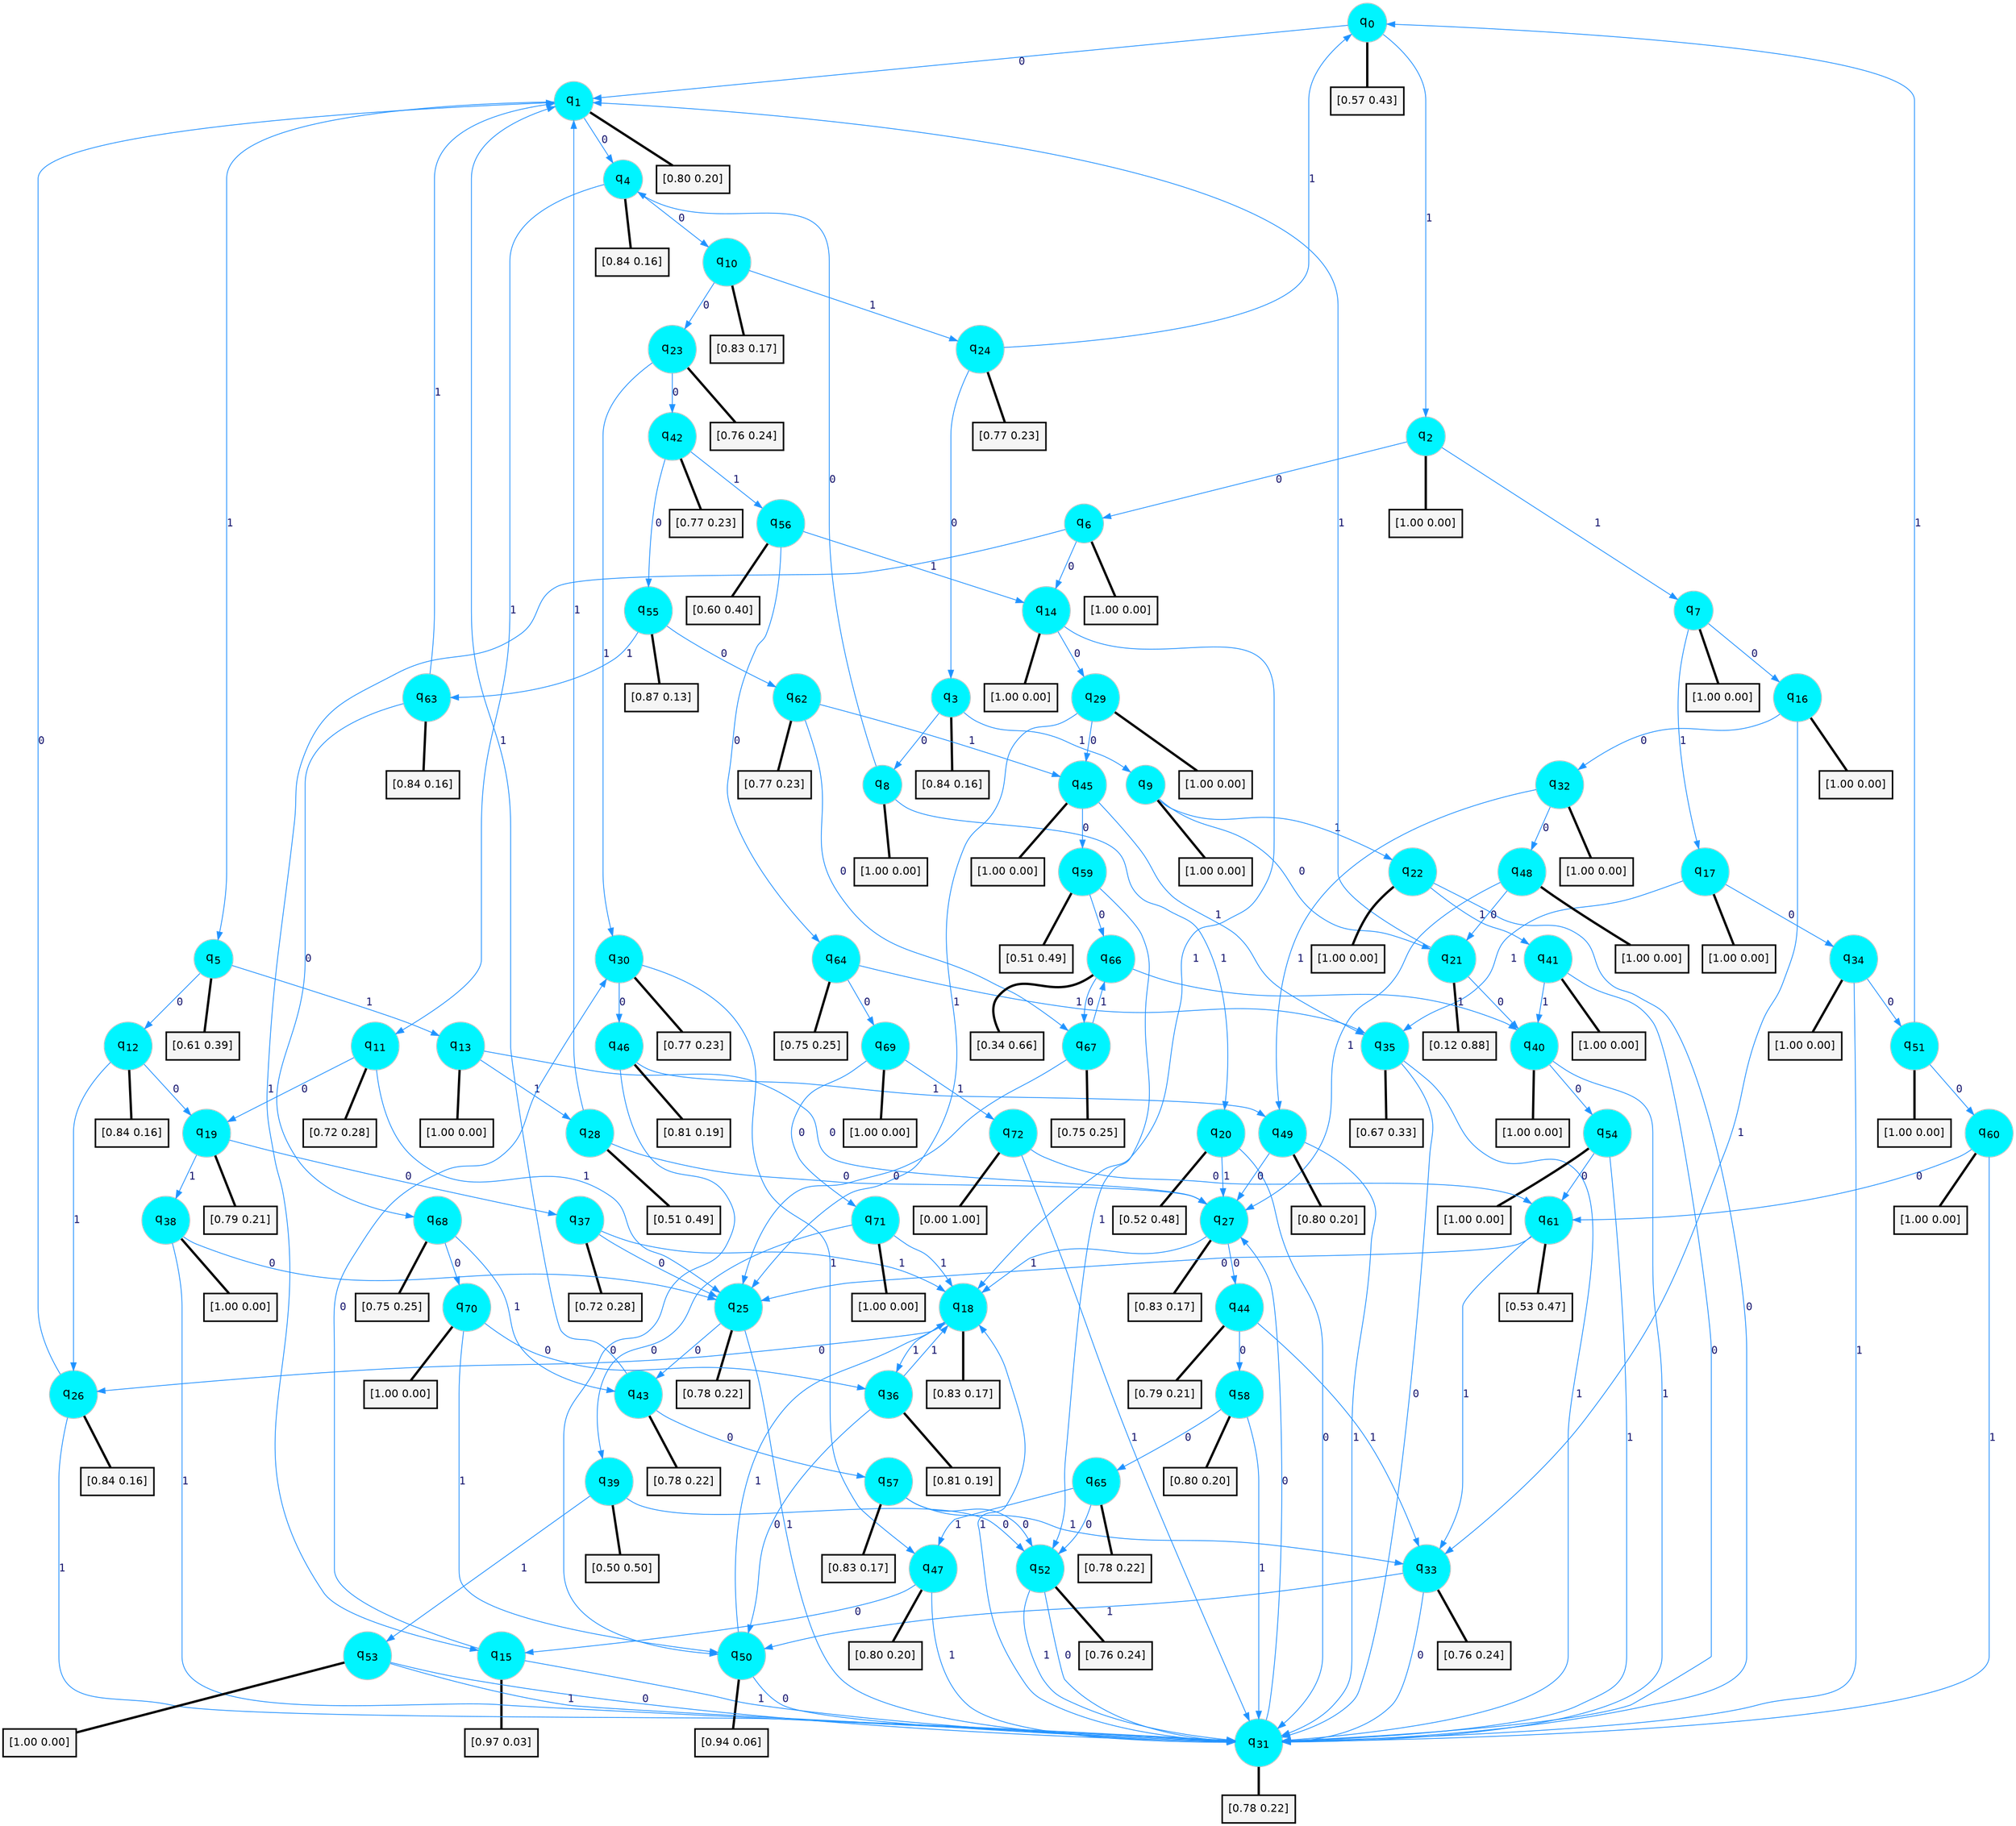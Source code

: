 digraph G {
graph [
bgcolor=transparent, dpi=300, rankdir=TD, size="40,25"];
node [
color=gray, fillcolor=turquoise1, fontcolor=black, fontname=Helvetica, fontsize=16, fontweight=bold, shape=circle, style=filled];
edge [
arrowsize=1, color=dodgerblue1, fontcolor=midnightblue, fontname=courier, fontweight=bold, penwidth=1, style=solid, weight=20];
0[label=<q<SUB>0</SUB>>];
1[label=<q<SUB>1</SUB>>];
2[label=<q<SUB>2</SUB>>];
3[label=<q<SUB>3</SUB>>];
4[label=<q<SUB>4</SUB>>];
5[label=<q<SUB>5</SUB>>];
6[label=<q<SUB>6</SUB>>];
7[label=<q<SUB>7</SUB>>];
8[label=<q<SUB>8</SUB>>];
9[label=<q<SUB>9</SUB>>];
10[label=<q<SUB>10</SUB>>];
11[label=<q<SUB>11</SUB>>];
12[label=<q<SUB>12</SUB>>];
13[label=<q<SUB>13</SUB>>];
14[label=<q<SUB>14</SUB>>];
15[label=<q<SUB>15</SUB>>];
16[label=<q<SUB>16</SUB>>];
17[label=<q<SUB>17</SUB>>];
18[label=<q<SUB>18</SUB>>];
19[label=<q<SUB>19</SUB>>];
20[label=<q<SUB>20</SUB>>];
21[label=<q<SUB>21</SUB>>];
22[label=<q<SUB>22</SUB>>];
23[label=<q<SUB>23</SUB>>];
24[label=<q<SUB>24</SUB>>];
25[label=<q<SUB>25</SUB>>];
26[label=<q<SUB>26</SUB>>];
27[label=<q<SUB>27</SUB>>];
28[label=<q<SUB>28</SUB>>];
29[label=<q<SUB>29</SUB>>];
30[label=<q<SUB>30</SUB>>];
31[label=<q<SUB>31</SUB>>];
32[label=<q<SUB>32</SUB>>];
33[label=<q<SUB>33</SUB>>];
34[label=<q<SUB>34</SUB>>];
35[label=<q<SUB>35</SUB>>];
36[label=<q<SUB>36</SUB>>];
37[label=<q<SUB>37</SUB>>];
38[label=<q<SUB>38</SUB>>];
39[label=<q<SUB>39</SUB>>];
40[label=<q<SUB>40</SUB>>];
41[label=<q<SUB>41</SUB>>];
42[label=<q<SUB>42</SUB>>];
43[label=<q<SUB>43</SUB>>];
44[label=<q<SUB>44</SUB>>];
45[label=<q<SUB>45</SUB>>];
46[label=<q<SUB>46</SUB>>];
47[label=<q<SUB>47</SUB>>];
48[label=<q<SUB>48</SUB>>];
49[label=<q<SUB>49</SUB>>];
50[label=<q<SUB>50</SUB>>];
51[label=<q<SUB>51</SUB>>];
52[label=<q<SUB>52</SUB>>];
53[label=<q<SUB>53</SUB>>];
54[label=<q<SUB>54</SUB>>];
55[label=<q<SUB>55</SUB>>];
56[label=<q<SUB>56</SUB>>];
57[label=<q<SUB>57</SUB>>];
58[label=<q<SUB>58</SUB>>];
59[label=<q<SUB>59</SUB>>];
60[label=<q<SUB>60</SUB>>];
61[label=<q<SUB>61</SUB>>];
62[label=<q<SUB>62</SUB>>];
63[label=<q<SUB>63</SUB>>];
64[label=<q<SUB>64</SUB>>];
65[label=<q<SUB>65</SUB>>];
66[label=<q<SUB>66</SUB>>];
67[label=<q<SUB>67</SUB>>];
68[label=<q<SUB>68</SUB>>];
69[label=<q<SUB>69</SUB>>];
70[label=<q<SUB>70</SUB>>];
71[label=<q<SUB>71</SUB>>];
72[label=<q<SUB>72</SUB>>];
73[label="[0.57 0.43]", shape=box,fontcolor=black, fontname=Helvetica, fontsize=14, penwidth=2, fillcolor=whitesmoke,color=black];
74[label="[0.80 0.20]", shape=box,fontcolor=black, fontname=Helvetica, fontsize=14, penwidth=2, fillcolor=whitesmoke,color=black];
75[label="[1.00 0.00]", shape=box,fontcolor=black, fontname=Helvetica, fontsize=14, penwidth=2, fillcolor=whitesmoke,color=black];
76[label="[0.84 0.16]", shape=box,fontcolor=black, fontname=Helvetica, fontsize=14, penwidth=2, fillcolor=whitesmoke,color=black];
77[label="[0.84 0.16]", shape=box,fontcolor=black, fontname=Helvetica, fontsize=14, penwidth=2, fillcolor=whitesmoke,color=black];
78[label="[0.61 0.39]", shape=box,fontcolor=black, fontname=Helvetica, fontsize=14, penwidth=2, fillcolor=whitesmoke,color=black];
79[label="[1.00 0.00]", shape=box,fontcolor=black, fontname=Helvetica, fontsize=14, penwidth=2, fillcolor=whitesmoke,color=black];
80[label="[1.00 0.00]", shape=box,fontcolor=black, fontname=Helvetica, fontsize=14, penwidth=2, fillcolor=whitesmoke,color=black];
81[label="[1.00 0.00]", shape=box,fontcolor=black, fontname=Helvetica, fontsize=14, penwidth=2, fillcolor=whitesmoke,color=black];
82[label="[1.00 0.00]", shape=box,fontcolor=black, fontname=Helvetica, fontsize=14, penwidth=2, fillcolor=whitesmoke,color=black];
83[label="[0.83 0.17]", shape=box,fontcolor=black, fontname=Helvetica, fontsize=14, penwidth=2, fillcolor=whitesmoke,color=black];
84[label="[0.72 0.28]", shape=box,fontcolor=black, fontname=Helvetica, fontsize=14, penwidth=2, fillcolor=whitesmoke,color=black];
85[label="[0.84 0.16]", shape=box,fontcolor=black, fontname=Helvetica, fontsize=14, penwidth=2, fillcolor=whitesmoke,color=black];
86[label="[1.00 0.00]", shape=box,fontcolor=black, fontname=Helvetica, fontsize=14, penwidth=2, fillcolor=whitesmoke,color=black];
87[label="[1.00 0.00]", shape=box,fontcolor=black, fontname=Helvetica, fontsize=14, penwidth=2, fillcolor=whitesmoke,color=black];
88[label="[0.97 0.03]", shape=box,fontcolor=black, fontname=Helvetica, fontsize=14, penwidth=2, fillcolor=whitesmoke,color=black];
89[label="[1.00 0.00]", shape=box,fontcolor=black, fontname=Helvetica, fontsize=14, penwidth=2, fillcolor=whitesmoke,color=black];
90[label="[1.00 0.00]", shape=box,fontcolor=black, fontname=Helvetica, fontsize=14, penwidth=2, fillcolor=whitesmoke,color=black];
91[label="[0.83 0.17]", shape=box,fontcolor=black, fontname=Helvetica, fontsize=14, penwidth=2, fillcolor=whitesmoke,color=black];
92[label="[0.79 0.21]", shape=box,fontcolor=black, fontname=Helvetica, fontsize=14, penwidth=2, fillcolor=whitesmoke,color=black];
93[label="[0.52 0.48]", shape=box,fontcolor=black, fontname=Helvetica, fontsize=14, penwidth=2, fillcolor=whitesmoke,color=black];
94[label="[0.12 0.88]", shape=box,fontcolor=black, fontname=Helvetica, fontsize=14, penwidth=2, fillcolor=whitesmoke,color=black];
95[label="[1.00 0.00]", shape=box,fontcolor=black, fontname=Helvetica, fontsize=14, penwidth=2, fillcolor=whitesmoke,color=black];
96[label="[0.76 0.24]", shape=box,fontcolor=black, fontname=Helvetica, fontsize=14, penwidth=2, fillcolor=whitesmoke,color=black];
97[label="[0.77 0.23]", shape=box,fontcolor=black, fontname=Helvetica, fontsize=14, penwidth=2, fillcolor=whitesmoke,color=black];
98[label="[0.78 0.22]", shape=box,fontcolor=black, fontname=Helvetica, fontsize=14, penwidth=2, fillcolor=whitesmoke,color=black];
99[label="[0.84 0.16]", shape=box,fontcolor=black, fontname=Helvetica, fontsize=14, penwidth=2, fillcolor=whitesmoke,color=black];
100[label="[0.83 0.17]", shape=box,fontcolor=black, fontname=Helvetica, fontsize=14, penwidth=2, fillcolor=whitesmoke,color=black];
101[label="[0.51 0.49]", shape=box,fontcolor=black, fontname=Helvetica, fontsize=14, penwidth=2, fillcolor=whitesmoke,color=black];
102[label="[1.00 0.00]", shape=box,fontcolor=black, fontname=Helvetica, fontsize=14, penwidth=2, fillcolor=whitesmoke,color=black];
103[label="[0.77 0.23]", shape=box,fontcolor=black, fontname=Helvetica, fontsize=14, penwidth=2, fillcolor=whitesmoke,color=black];
104[label="[0.78 0.22]", shape=box,fontcolor=black, fontname=Helvetica, fontsize=14, penwidth=2, fillcolor=whitesmoke,color=black];
105[label="[1.00 0.00]", shape=box,fontcolor=black, fontname=Helvetica, fontsize=14, penwidth=2, fillcolor=whitesmoke,color=black];
106[label="[0.76 0.24]", shape=box,fontcolor=black, fontname=Helvetica, fontsize=14, penwidth=2, fillcolor=whitesmoke,color=black];
107[label="[1.00 0.00]", shape=box,fontcolor=black, fontname=Helvetica, fontsize=14, penwidth=2, fillcolor=whitesmoke,color=black];
108[label="[0.67 0.33]", shape=box,fontcolor=black, fontname=Helvetica, fontsize=14, penwidth=2, fillcolor=whitesmoke,color=black];
109[label="[0.81 0.19]", shape=box,fontcolor=black, fontname=Helvetica, fontsize=14, penwidth=2, fillcolor=whitesmoke,color=black];
110[label="[0.72 0.28]", shape=box,fontcolor=black, fontname=Helvetica, fontsize=14, penwidth=2, fillcolor=whitesmoke,color=black];
111[label="[1.00 0.00]", shape=box,fontcolor=black, fontname=Helvetica, fontsize=14, penwidth=2, fillcolor=whitesmoke,color=black];
112[label="[0.50 0.50]", shape=box,fontcolor=black, fontname=Helvetica, fontsize=14, penwidth=2, fillcolor=whitesmoke,color=black];
113[label="[1.00 0.00]", shape=box,fontcolor=black, fontname=Helvetica, fontsize=14, penwidth=2, fillcolor=whitesmoke,color=black];
114[label="[1.00 0.00]", shape=box,fontcolor=black, fontname=Helvetica, fontsize=14, penwidth=2, fillcolor=whitesmoke,color=black];
115[label="[0.77 0.23]", shape=box,fontcolor=black, fontname=Helvetica, fontsize=14, penwidth=2, fillcolor=whitesmoke,color=black];
116[label="[0.78 0.22]", shape=box,fontcolor=black, fontname=Helvetica, fontsize=14, penwidth=2, fillcolor=whitesmoke,color=black];
117[label="[0.79 0.21]", shape=box,fontcolor=black, fontname=Helvetica, fontsize=14, penwidth=2, fillcolor=whitesmoke,color=black];
118[label="[1.00 0.00]", shape=box,fontcolor=black, fontname=Helvetica, fontsize=14, penwidth=2, fillcolor=whitesmoke,color=black];
119[label="[0.81 0.19]", shape=box,fontcolor=black, fontname=Helvetica, fontsize=14, penwidth=2, fillcolor=whitesmoke,color=black];
120[label="[0.80 0.20]", shape=box,fontcolor=black, fontname=Helvetica, fontsize=14, penwidth=2, fillcolor=whitesmoke,color=black];
121[label="[1.00 0.00]", shape=box,fontcolor=black, fontname=Helvetica, fontsize=14, penwidth=2, fillcolor=whitesmoke,color=black];
122[label="[0.80 0.20]", shape=box,fontcolor=black, fontname=Helvetica, fontsize=14, penwidth=2, fillcolor=whitesmoke,color=black];
123[label="[0.94 0.06]", shape=box,fontcolor=black, fontname=Helvetica, fontsize=14, penwidth=2, fillcolor=whitesmoke,color=black];
124[label="[1.00 0.00]", shape=box,fontcolor=black, fontname=Helvetica, fontsize=14, penwidth=2, fillcolor=whitesmoke,color=black];
125[label="[0.76 0.24]", shape=box,fontcolor=black, fontname=Helvetica, fontsize=14, penwidth=2, fillcolor=whitesmoke,color=black];
126[label="[1.00 0.00]", shape=box,fontcolor=black, fontname=Helvetica, fontsize=14, penwidth=2, fillcolor=whitesmoke,color=black];
127[label="[1.00 0.00]", shape=box,fontcolor=black, fontname=Helvetica, fontsize=14, penwidth=2, fillcolor=whitesmoke,color=black];
128[label="[0.87 0.13]", shape=box,fontcolor=black, fontname=Helvetica, fontsize=14, penwidth=2, fillcolor=whitesmoke,color=black];
129[label="[0.60 0.40]", shape=box,fontcolor=black, fontname=Helvetica, fontsize=14, penwidth=2, fillcolor=whitesmoke,color=black];
130[label="[0.83 0.17]", shape=box,fontcolor=black, fontname=Helvetica, fontsize=14, penwidth=2, fillcolor=whitesmoke,color=black];
131[label="[0.80 0.20]", shape=box,fontcolor=black, fontname=Helvetica, fontsize=14, penwidth=2, fillcolor=whitesmoke,color=black];
132[label="[0.51 0.49]", shape=box,fontcolor=black, fontname=Helvetica, fontsize=14, penwidth=2, fillcolor=whitesmoke,color=black];
133[label="[1.00 0.00]", shape=box,fontcolor=black, fontname=Helvetica, fontsize=14, penwidth=2, fillcolor=whitesmoke,color=black];
134[label="[0.53 0.47]", shape=box,fontcolor=black, fontname=Helvetica, fontsize=14, penwidth=2, fillcolor=whitesmoke,color=black];
135[label="[0.77 0.23]", shape=box,fontcolor=black, fontname=Helvetica, fontsize=14, penwidth=2, fillcolor=whitesmoke,color=black];
136[label="[0.84 0.16]", shape=box,fontcolor=black, fontname=Helvetica, fontsize=14, penwidth=2, fillcolor=whitesmoke,color=black];
137[label="[0.75 0.25]", shape=box,fontcolor=black, fontname=Helvetica, fontsize=14, penwidth=2, fillcolor=whitesmoke,color=black];
138[label="[0.78 0.22]", shape=box,fontcolor=black, fontname=Helvetica, fontsize=14, penwidth=2, fillcolor=whitesmoke,color=black];
139[label="[0.34 0.66]", shape=box,fontcolor=black, fontname=Helvetica, fontsize=14, penwidth=2, fillcolor=whitesmoke,color=black];
140[label="[0.75 0.25]", shape=box,fontcolor=black, fontname=Helvetica, fontsize=14, penwidth=2, fillcolor=whitesmoke,color=black];
141[label="[0.75 0.25]", shape=box,fontcolor=black, fontname=Helvetica, fontsize=14, penwidth=2, fillcolor=whitesmoke,color=black];
142[label="[1.00 0.00]", shape=box,fontcolor=black, fontname=Helvetica, fontsize=14, penwidth=2, fillcolor=whitesmoke,color=black];
143[label="[1.00 0.00]", shape=box,fontcolor=black, fontname=Helvetica, fontsize=14, penwidth=2, fillcolor=whitesmoke,color=black];
144[label="[1.00 0.00]", shape=box,fontcolor=black, fontname=Helvetica, fontsize=14, penwidth=2, fillcolor=whitesmoke,color=black];
145[label="[0.00 1.00]", shape=box,fontcolor=black, fontname=Helvetica, fontsize=14, penwidth=2, fillcolor=whitesmoke,color=black];
0->1 [label=0];
0->2 [label=1];
0->73 [arrowhead=none, penwidth=3,color=black];
1->4 [label=0];
1->5 [label=1];
1->74 [arrowhead=none, penwidth=3,color=black];
2->6 [label=0];
2->7 [label=1];
2->75 [arrowhead=none, penwidth=3,color=black];
3->8 [label=0];
3->9 [label=1];
3->76 [arrowhead=none, penwidth=3,color=black];
4->10 [label=0];
4->11 [label=1];
4->77 [arrowhead=none, penwidth=3,color=black];
5->12 [label=0];
5->13 [label=1];
5->78 [arrowhead=none, penwidth=3,color=black];
6->14 [label=0];
6->15 [label=1];
6->79 [arrowhead=none, penwidth=3,color=black];
7->16 [label=0];
7->17 [label=1];
7->80 [arrowhead=none, penwidth=3,color=black];
8->4 [label=0];
8->20 [label=1];
8->81 [arrowhead=none, penwidth=3,color=black];
9->21 [label=0];
9->22 [label=1];
9->82 [arrowhead=none, penwidth=3,color=black];
10->23 [label=0];
10->24 [label=1];
10->83 [arrowhead=none, penwidth=3,color=black];
11->19 [label=0];
11->25 [label=1];
11->84 [arrowhead=none, penwidth=3,color=black];
12->19 [label=0];
12->26 [label=1];
12->85 [arrowhead=none, penwidth=3,color=black];
13->27 [label=0];
13->28 [label=1];
13->86 [arrowhead=none, penwidth=3,color=black];
14->29 [label=0];
14->18 [label=1];
14->87 [arrowhead=none, penwidth=3,color=black];
15->30 [label=0];
15->31 [label=1];
15->88 [arrowhead=none, penwidth=3,color=black];
16->32 [label=0];
16->33 [label=1];
16->89 [arrowhead=none, penwidth=3,color=black];
17->34 [label=0];
17->35 [label=1];
17->90 [arrowhead=none, penwidth=3,color=black];
18->26 [label=0];
18->36 [label=1];
18->91 [arrowhead=none, penwidth=3,color=black];
19->37 [label=0];
19->38 [label=1];
19->92 [arrowhead=none, penwidth=3,color=black];
20->31 [label=0];
20->27 [label=1];
20->93 [arrowhead=none, penwidth=3,color=black];
21->40 [label=0];
21->1 [label=1];
21->94 [arrowhead=none, penwidth=3,color=black];
22->31 [label=0];
22->41 [label=1];
22->95 [arrowhead=none, penwidth=3,color=black];
23->42 [label=0];
23->30 [label=1];
23->96 [arrowhead=none, penwidth=3,color=black];
24->3 [label=0];
24->0 [label=1];
24->97 [arrowhead=none, penwidth=3,color=black];
25->43 [label=0];
25->31 [label=1];
25->98 [arrowhead=none, penwidth=3,color=black];
26->1 [label=0];
26->31 [label=1];
26->99 [arrowhead=none, penwidth=3,color=black];
27->44 [label=0];
27->18 [label=1];
27->100 [arrowhead=none, penwidth=3,color=black];
28->27 [label=0];
28->1 [label=1];
28->101 [arrowhead=none, penwidth=3,color=black];
29->45 [label=0];
29->25 [label=1];
29->102 [arrowhead=none, penwidth=3,color=black];
30->46 [label=0];
30->47 [label=1];
30->103 [arrowhead=none, penwidth=3,color=black];
31->27 [label=0];
31->18 [label=1];
31->104 [arrowhead=none, penwidth=3,color=black];
32->48 [label=0];
32->49 [label=1];
32->105 [arrowhead=none, penwidth=3,color=black];
33->31 [label=0];
33->50 [label=1];
33->106 [arrowhead=none, penwidth=3,color=black];
34->51 [label=0];
34->31 [label=1];
34->107 [arrowhead=none, penwidth=3,color=black];
35->31 [label=0];
35->31 [label=1];
35->108 [arrowhead=none, penwidth=3,color=black];
36->50 [label=0];
36->18 [label=1];
36->109 [arrowhead=none, penwidth=3,color=black];
37->25 [label=0];
37->18 [label=1];
37->110 [arrowhead=none, penwidth=3,color=black];
38->25 [label=0];
38->31 [label=1];
38->111 [arrowhead=none, penwidth=3,color=black];
39->52 [label=0];
39->53 [label=1];
39->112 [arrowhead=none, penwidth=3,color=black];
40->54 [label=0];
40->31 [label=1];
40->113 [arrowhead=none, penwidth=3,color=black];
41->31 [label=0];
41->40 [label=1];
41->114 [arrowhead=none, penwidth=3,color=black];
42->55 [label=0];
42->56 [label=1];
42->115 [arrowhead=none, penwidth=3,color=black];
43->57 [label=0];
43->1 [label=1];
43->116 [arrowhead=none, penwidth=3,color=black];
44->58 [label=0];
44->33 [label=1];
44->117 [arrowhead=none, penwidth=3,color=black];
45->59 [label=0];
45->35 [label=1];
45->118 [arrowhead=none, penwidth=3,color=black];
46->50 [label=0];
46->49 [label=1];
46->119 [arrowhead=none, penwidth=3,color=black];
47->15 [label=0];
47->31 [label=1];
47->120 [arrowhead=none, penwidth=3,color=black];
48->21 [label=0];
48->27 [label=1];
48->121 [arrowhead=none, penwidth=3,color=black];
49->27 [label=0];
49->31 [label=1];
49->122 [arrowhead=none, penwidth=3,color=black];
50->31 [label=0];
50->18 [label=1];
50->123 [arrowhead=none, penwidth=3,color=black];
51->60 [label=0];
51->0 [label=1];
51->124 [arrowhead=none, penwidth=3,color=black];
52->31 [label=0];
52->31 [label=1];
52->125 [arrowhead=none, penwidth=3,color=black];
53->31 [label=0];
53->31 [label=1];
53->126 [arrowhead=none, penwidth=3,color=black];
54->61 [label=0];
54->31 [label=1];
54->127 [arrowhead=none, penwidth=3,color=black];
55->62 [label=0];
55->63 [label=1];
55->128 [arrowhead=none, penwidth=3,color=black];
56->64 [label=0];
56->14 [label=1];
56->129 [arrowhead=none, penwidth=3,color=black];
57->52 [label=0];
57->33 [label=1];
57->130 [arrowhead=none, penwidth=3,color=black];
58->65 [label=0];
58->31 [label=1];
58->131 [arrowhead=none, penwidth=3,color=black];
59->66 [label=0];
59->52 [label=1];
59->132 [arrowhead=none, penwidth=3,color=black];
60->61 [label=0];
60->31 [label=1];
60->133 [arrowhead=none, penwidth=3,color=black];
61->25 [label=0];
61->33 [label=1];
61->134 [arrowhead=none, penwidth=3,color=black];
62->67 [label=0];
62->45 [label=1];
62->135 [arrowhead=none, penwidth=3,color=black];
63->68 [label=0];
63->1 [label=1];
63->136 [arrowhead=none, penwidth=3,color=black];
64->69 [label=0];
64->35 [label=1];
64->137 [arrowhead=none, penwidth=3,color=black];
65->52 [label=0];
65->47 [label=1];
65->138 [arrowhead=none, penwidth=3,color=black];
66->67 [label=0];
66->40 [label=1];
66->139 [arrowhead=none, penwidth=3,color=black];
67->25 [label=0];
67->66 [label=1];
67->140 [arrowhead=none, penwidth=3,color=black];
68->70 [label=0];
68->43 [label=1];
68->141 [arrowhead=none, penwidth=3,color=black];
69->71 [label=0];
69->72 [label=1];
69->142 [arrowhead=none, penwidth=3,color=black];
70->36 [label=0];
70->50 [label=1];
70->143 [arrowhead=none, penwidth=3,color=black];
71->39 [label=0];
71->18 [label=1];
71->144 [arrowhead=none, penwidth=3,color=black];
72->61 [label=0];
72->31 [label=1];
72->145 [arrowhead=none, penwidth=3,color=black];
}

